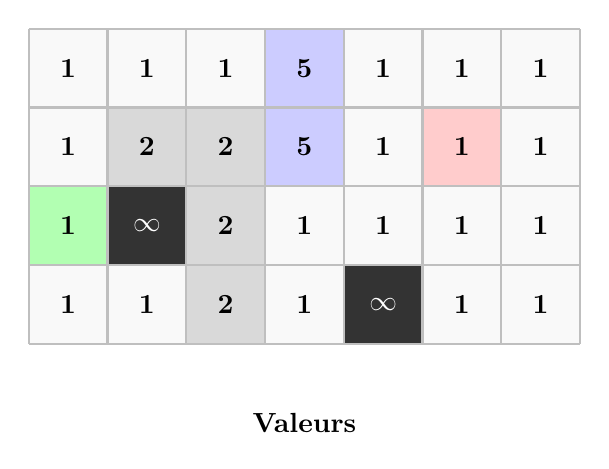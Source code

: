 ﻿\begin{tikzpicture}[scale=1]

\fill[gray!5] (0,0) rectangle ++(7,4);  % terrain normal

\fill[gray!30] (1,2) rectangle ++(2,1);  % terrain difficile
\fill[gray!30] (2,1) rectangle ++(1,1);  % terrain difficile
\fill[gray!30] (2,0) rectangle ++(1,1);  % terrain difficile

\fill[blue!20] (3,3) rectangle ++(1,1); % eau
\fill[blue!20] (3,2) rectangle ++(1,1);

\fill[black!80] (1,1) rectangle ++(1,1);  % obstacle
\fill[black!80] (4,0) rectangle ++(1,1);  % obstacle

\fill[green!30] (0,1) rectangle ++(1,1);  % départ
\fill[red!20] (5,2) rectangle ++ (1,1);  % arrivée

\draw[gray!50,thick] (0,0) grid ++(7,4);  % grille


% Valeurs terrain
\node[black] at (0.5,0.5) {\bf 1};
\node[black] at (0.5,1.5) {\bf 1};
\node[black] at (0.5,2.5) {\bf 1};
\node[black] at (0.5,3.5) {\bf 1};

\node[black] at (1.5,0.5) {\bf 1};
\node[white] at (1.5,1.5) {\bf $\infty$};
\node[black] at (1.5,2.5) {\bf 2};
\node[black] at (1.5,3.5) {\bf 1};

\node[black] at (2.5,0.5) {\bf 2};
\node[black] at (2.5,1.5) {\bf 2};
\node[black] at (2.5,2.5) {\bf 2};
\node[black] at (2.5,3.5) {\bf 1};

\node[black] at (3.5,0.5) {\bf 1};
\node[black] at (3.5,1.5) {\bf 1};
\node[black] at (3.5,2.5) {\bf 5};
\node[black] at (3.5,3.5) {\bf 5};

\node[white] at (4.5,0.5) {\bf $\infty$};
\node[black] at (4.5,1.5) {\bf 1};
\node[black] at (4.5,2.5) {\bf 1};
\node[black] at (4.5,3.5) {\bf 1};

\node[black] at (5.5,0.5) {\bf 1};
\node[black] at (5.5,1.5) {\bf 1};
\node[black] at (5.5,2.5) {\bf 1};
\node[black] at (5.5,3.5) {\bf 1};

\node[black] at (6.5,0.5) {\bf 1};
\node[black] at (6.5,1.5) {\bf 1};
\node[black] at (6.5,2.5) {\bf 1};
\node[black] at (6.5,3.5) {\bf 1};


\node at (3.5,-1){\bf Valeurs};

\end{tikzpicture}